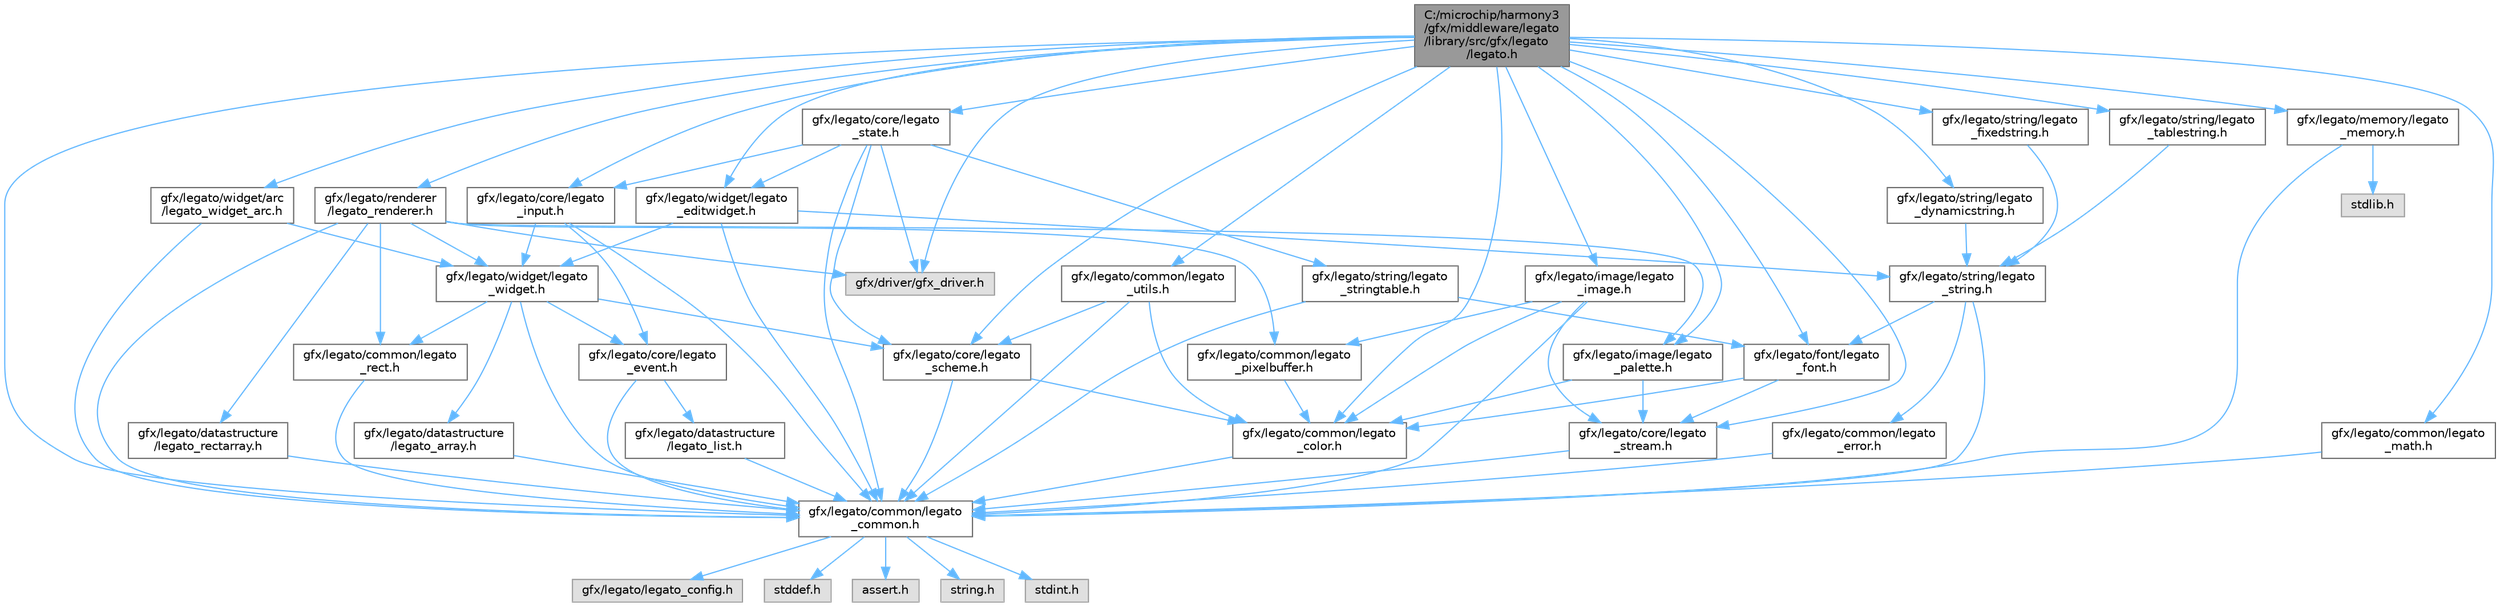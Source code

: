 digraph "C:/microchip/harmony3/gfx/middleware/legato/library/src/gfx/legato/legato.h"
{
 // INTERACTIVE_SVG=YES
 // LATEX_PDF_SIZE
  bgcolor="transparent";
  edge [fontname=Helvetica,fontsize=10,labelfontname=Helvetica,labelfontsize=10];
  node [fontname=Helvetica,fontsize=10,shape=box,height=0.2,width=0.4];
  Node1 [label="C:/microchip/harmony3\l/gfx/middleware/legato\l/library/src/gfx/legato\l/legato.h",height=0.2,width=0.4,color="gray40", fillcolor="grey60", style="filled", fontcolor="black",tooltip="The header file joins all header files used in the graphics object library."];
  Node1 -> Node2 [color="steelblue1",style="solid"];
  Node2 [label="gfx/legato/common/legato\l_common.h",height=0.2,width=0.4,color="grey40", fillcolor="white", style="filled",URL="$legato__common_8h.html",tooltip="Common macros and definitions used by Legato."];
  Node2 -> Node3 [color="steelblue1",style="solid"];
  Node3 [label="gfx/legato/legato_config.h",height=0.2,width=0.4,color="grey60", fillcolor="#E0E0E0", style="filled",tooltip=" "];
  Node2 -> Node4 [color="steelblue1",style="solid"];
  Node4 [label="stddef.h",height=0.2,width=0.4,color="grey60", fillcolor="#E0E0E0", style="filled",tooltip=" "];
  Node2 -> Node5 [color="steelblue1",style="solid"];
  Node5 [label="assert.h",height=0.2,width=0.4,color="grey60", fillcolor="#E0E0E0", style="filled",tooltip=" "];
  Node2 -> Node6 [color="steelblue1",style="solid"];
  Node6 [label="string.h",height=0.2,width=0.4,color="grey60", fillcolor="#E0E0E0", style="filled",tooltip=" "];
  Node2 -> Node7 [color="steelblue1",style="solid"];
  Node7 [label="stdint.h",height=0.2,width=0.4,color="grey60", fillcolor="#E0E0E0", style="filled",tooltip=" "];
  Node1 -> Node8 [color="steelblue1",style="solid"];
  Node8 [label="gfx/legato/common/legato\l_color.h",height=0.2,width=0.4,color="grey40", fillcolor="white", style="filled",URL="$legato__color_8h.html",tooltip="Color definitions and functions."];
  Node8 -> Node2 [color="steelblue1",style="solid"];
  Node1 -> Node9 [color="steelblue1",style="solid"];
  Node9 [label="gfx/legato/common/legato\l_math.h",height=0.2,width=0.4,color="grey40", fillcolor="white", style="filled",URL="$legato__math_8h.html",tooltip="Defines common math functions for general use."];
  Node9 -> Node2 [color="steelblue1",style="solid"];
  Node1 -> Node10 [color="steelblue1",style="solid"];
  Node10 [label="gfx/legato/core/legato\l_input.h",height=0.2,width=0.4,color="grey40", fillcolor="white", style="filled",URL="$legato__input_8h.html",tooltip="Legato input definitions."];
  Node10 -> Node2 [color="steelblue1",style="solid"];
  Node10 -> Node11 [color="steelblue1",style="solid"];
  Node11 [label="gfx/legato/core/legato\l_event.h",height=0.2,width=0.4,color="grey40", fillcolor="white", style="filled",URL="$legato__event_8h.html",tooltip="Legato event definitions."];
  Node11 -> Node2 [color="steelblue1",style="solid"];
  Node11 -> Node12 [color="steelblue1",style="solid"];
  Node12 [label="gfx/legato/datastructure\l/legato_list.h",height=0.2,width=0.4,color="grey40", fillcolor="white", style="filled",URL="$legato__list_8h.html",tooltip="A linked list implementation."];
  Node12 -> Node2 [color="steelblue1",style="solid"];
  Node10 -> Node13 [color="steelblue1",style="solid"];
  Node13 [label="gfx/legato/widget/legato\l_widget.h",height=0.2,width=0.4,color="grey40", fillcolor="white", style="filled",URL="$legato__widget_8h.html",tooltip="Legato widget definitions."];
  Node13 -> Node2 [color="steelblue1",style="solid"];
  Node13 -> Node14 [color="steelblue1",style="solid"];
  Node14 [label="gfx/legato/common/legato\l_rect.h",height=0.2,width=0.4,color="grey40", fillcolor="white", style="filled",URL="$legato__rect_8h.html",tooltip="Rectangle functions and definitions."];
  Node14 -> Node2 [color="steelblue1",style="solid"];
  Node13 -> Node11 [color="steelblue1",style="solid"];
  Node13 -> Node15 [color="steelblue1",style="solid"];
  Node15 [label="gfx/legato/core/legato\l_scheme.h",height=0.2,width=0.4,color="grey40", fillcolor="white", style="filled",URL="$legato__scheme_8h.html",tooltip="Schemes support various properties that make it possible to customize the color of widgets."];
  Node15 -> Node2 [color="steelblue1",style="solid"];
  Node15 -> Node8 [color="steelblue1",style="solid"];
  Node13 -> Node16 [color="steelblue1",style="solid"];
  Node16 [label="gfx/legato/datastructure\l/legato_array.h",height=0.2,width=0.4,color="grey40", fillcolor="white", style="filled",URL="$legato__array_8h.html",tooltip="An array implementation for storing pointers."];
  Node16 -> Node2 [color="steelblue1",style="solid"];
  Node1 -> Node15 [color="steelblue1",style="solid"];
  Node1 -> Node17 [color="steelblue1",style="solid"];
  Node17 [label="gfx/legato/core/legato\l_state.h",height=0.2,width=0.4,color="grey40", fillcolor="white", style="filled",URL="$legato__state_8h.html",tooltip=" "];
  Node17 -> Node2 [color="steelblue1",style="solid"];
  Node17 -> Node18 [color="steelblue1",style="solid"];
  Node18 [label="gfx/driver/gfx_driver.h",height=0.2,width=0.4,color="grey60", fillcolor="#E0E0E0", style="filled",tooltip=" "];
  Node17 -> Node10 [color="steelblue1",style="solid"];
  Node17 -> Node15 [color="steelblue1",style="solid"];
  Node17 -> Node19 [color="steelblue1",style="solid"];
  Node19 [label="gfx/legato/string/legato\l_stringtable.h",height=0.2,width=0.4,color="grey40", fillcolor="white", style="filled",URL="$legato__stringtable_8h.html",tooltip="String table functions and definitions."];
  Node19 -> Node2 [color="steelblue1",style="solid"];
  Node19 -> Node20 [color="steelblue1",style="solid"];
  Node20 [label="gfx/legato/font/legato\l_font.h",height=0.2,width=0.4,color="grey40", fillcolor="white", style="filled",URL="$legato__font_8h.html",tooltip="Font functions and definitions."];
  Node20 -> Node8 [color="steelblue1",style="solid"];
  Node20 -> Node21 [color="steelblue1",style="solid"];
  Node21 [label="gfx/legato/core/legato\l_stream.h",height=0.2,width=0.4,color="grey40", fillcolor="white", style="filled",URL="$legato__stream_8h.html",tooltip="Defines a common header for all stream operations."];
  Node21 -> Node2 [color="steelblue1",style="solid"];
  Node17 -> Node22 [color="steelblue1",style="solid"];
  Node22 [label="gfx/legato/widget/legato\l_editwidget.h",height=0.2,width=0.4,color="grey40", fillcolor="white", style="filled",URL="$legato__editwidget_8h.html",tooltip="Edit widget functions and definitions."];
  Node22 -> Node2 [color="steelblue1",style="solid"];
  Node22 -> Node13 [color="steelblue1",style="solid"];
  Node22 -> Node23 [color="steelblue1",style="solid"];
  Node23 [label="gfx/legato/string/legato\l_string.h",height=0.2,width=0.4,color="grey40", fillcolor="white", style="filled",URL="$legato__string_8h.html",tooltip="Fixed string functions and definitions."];
  Node23 -> Node2 [color="steelblue1",style="solid"];
  Node23 -> Node20 [color="steelblue1",style="solid"];
  Node23 -> Node24 [color="steelblue1",style="solid"];
  Node24 [label="gfx/legato/common/legato\l_error.h",height=0.2,width=0.4,color="grey40", fillcolor="white", style="filled",URL="$legato__error_8h.html",tooltip="Error functions, macros and definitions."];
  Node24 -> Node2 [color="steelblue1",style="solid"];
  Node1 -> Node21 [color="steelblue1",style="solid"];
  Node1 -> Node20 [color="steelblue1",style="solid"];
  Node1 -> Node25 [color="steelblue1",style="solid"];
  Node25 [label="gfx/legato/image/legato\l_image.h",height=0.2,width=0.4,color="grey40", fillcolor="white", style="filled",URL="$legato__image_8h.html",tooltip="Image functions and defintions."];
  Node25 -> Node2 [color="steelblue1",style="solid"];
  Node25 -> Node8 [color="steelblue1",style="solid"];
  Node25 -> Node26 [color="steelblue1",style="solid"];
  Node26 [label="gfx/legato/common/legato\l_pixelbuffer.h",height=0.2,width=0.4,color="grey40", fillcolor="white", style="filled",URL="$legato__pixelbuffer_8h.html",tooltip="Pixel Buffer functions and definitions."];
  Node26 -> Node8 [color="steelblue1",style="solid"];
  Node25 -> Node21 [color="steelblue1",style="solid"];
  Node1 -> Node27 [color="steelblue1",style="solid"];
  Node27 [label="gfx/legato/image/legato\l_palette.h",height=0.2,width=0.4,color="grey40", fillcolor="white", style="filled",URL="$legato__palette_8h.html",tooltip="Palette functions and definitions."];
  Node27 -> Node8 [color="steelblue1",style="solid"];
  Node27 -> Node21 [color="steelblue1",style="solid"];
  Node1 -> Node28 [color="steelblue1",style="solid"];
  Node28 [label="gfx/legato/memory/legato\l_memory.h",height=0.2,width=0.4,color="grey40", fillcolor="white", style="filled",URL="$legato__memory_8h.html",tooltip="Memory functions and definitions."];
  Node28 -> Node2 [color="steelblue1",style="solid"];
  Node28 -> Node29 [color="steelblue1",style="solid"];
  Node29 [label="stdlib.h",height=0.2,width=0.4,color="grey60", fillcolor="#E0E0E0", style="filled",tooltip=" "];
  Node1 -> Node18 [color="steelblue1",style="solid"];
  Node1 -> Node30 [color="steelblue1",style="solid"];
  Node30 [label="gfx/legato/renderer\l/legato_renderer.h",height=0.2,width=0.4,color="grey40", fillcolor="white", style="filled",URL="$legato__renderer_8h.html",tooltip=" "];
  Node30 -> Node2 [color="steelblue1",style="solid"];
  Node30 -> Node26 [color="steelblue1",style="solid"];
  Node30 -> Node14 [color="steelblue1",style="solid"];
  Node30 -> Node31 [color="steelblue1",style="solid"];
  Node31 [label="gfx/legato/datastructure\l/legato_rectarray.h",height=0.2,width=0.4,color="grey40", fillcolor="white", style="filled",URL="$legato__rectarray_8h.html",tooltip="An array implementation for storing rectangles for the Legato user interface library."];
  Node31 -> Node2 [color="steelblue1",style="solid"];
  Node30 -> Node27 [color="steelblue1",style="solid"];
  Node30 -> Node18 [color="steelblue1",style="solid"];
  Node30 -> Node13 [color="steelblue1",style="solid"];
  Node1 -> Node32 [color="steelblue1",style="solid"];
  Node32 [label="gfx/legato/string/legato\l_dynamicstring.h",height=0.2,width=0.4,color="grey40", fillcolor="white", style="filled",URL="$legato__dynamicstring_8h.html",tooltip="Dynamic string functions and definitions."];
  Node32 -> Node23 [color="steelblue1",style="solid"];
  Node1 -> Node33 [color="steelblue1",style="solid"];
  Node33 [label="gfx/legato/string/legato\l_fixedstring.h",height=0.2,width=0.4,color="grey40", fillcolor="white", style="filled",URL="$legato__fixedstring_8h.html",tooltip="Fixed string functions and definitions."];
  Node33 -> Node23 [color="steelblue1",style="solid"];
  Node1 -> Node34 [color="steelblue1",style="solid"];
  Node34 [label="gfx/legato/string/legato\l_tablestring.h",height=0.2,width=0.4,color="grey40", fillcolor="white", style="filled",URL="$legato__tablestring_8h.html",tooltip="Definition for the table string feature."];
  Node34 -> Node23 [color="steelblue1",style="solid"];
  Node1 -> Node35 [color="steelblue1",style="solid"];
  Node35 [label="gfx/legato/common/legato\l_utils.h",height=0.2,width=0.4,color="grey40", fillcolor="white", style="filled",URL="$legato__utils_8h.html",tooltip="General internal utilities for the library."];
  Node35 -> Node2 [color="steelblue1",style="solid"];
  Node35 -> Node8 [color="steelblue1",style="solid"];
  Node35 -> Node15 [color="steelblue1",style="solid"];
  Node1 -> Node22 [color="steelblue1",style="solid"];
  Node1 -> Node36 [color="steelblue1",style="solid"];
  Node36 [label="gfx/legato/widget/arc\l/legato_widget_arc.h",height=0.2,width=0.4,color="grey40", fillcolor="white", style="filled",URL="$legato__widget__arc_8h.html",tooltip="Arc widget definitions and functions."];
  Node36 -> Node2 [color="steelblue1",style="solid"];
  Node36 -> Node13 [color="steelblue1",style="solid"];
}
